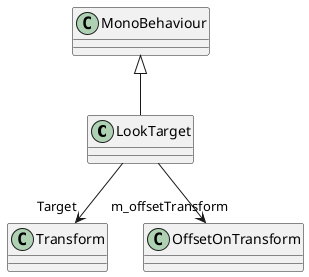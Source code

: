 @startuml
class LookTarget {
}
MonoBehaviour <|-- LookTarget
LookTarget --> "Target" Transform
LookTarget --> "m_offsetTransform" OffsetOnTransform
@enduml
